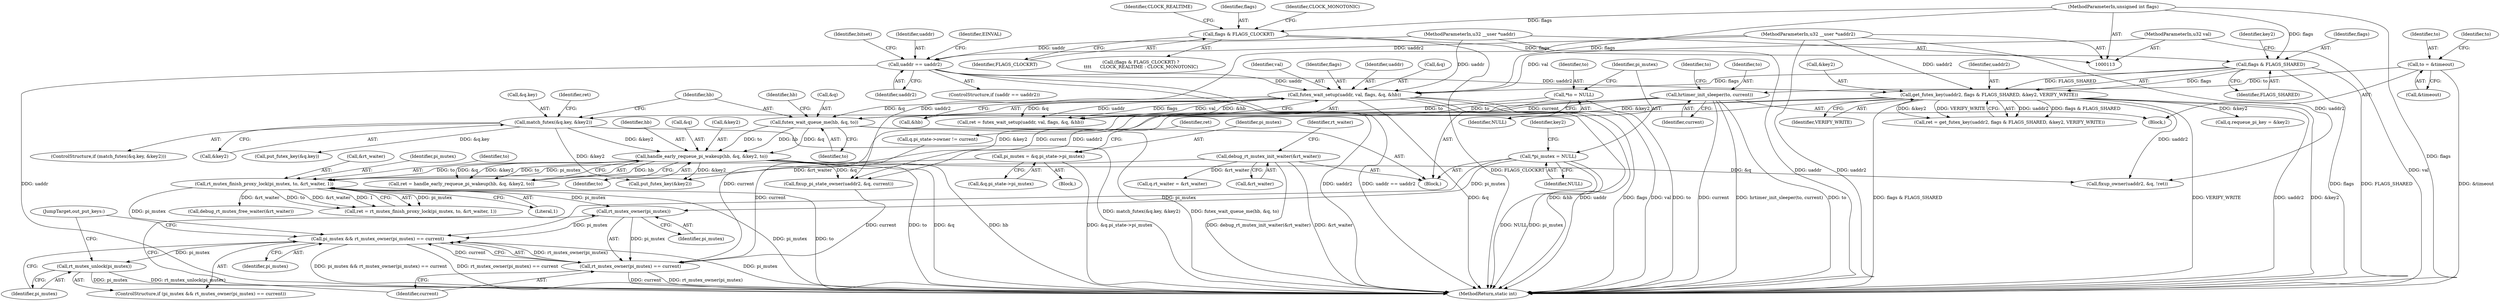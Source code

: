 digraph "0_linux_e9c243a5a6de0be8e584c604d353412584b592f8_0@API" {
"1000387" [label="(Call,rt_mutex_owner(pi_mutex))"];
"1000343" [label="(Call,rt_mutex_finish_proxy_lock(pi_mutex, to, &rt_waiter, 1))"];
"1000333" [label="(Call,pi_mutex = &q.pi_state->pi_mutex)"];
"1000277" [label="(Call,handle_early_requeue_pi_wakeup(hb, &q, &key2, to))"];
"1000265" [label="(Call,futex_wait_queue_me(hb, &q, to))"];
"1000240" [label="(Call,futex_wait_setup(uaddr, val, flags, &q, &hb))"];
"1000143" [label="(Call,uaddr == uaddr2)"];
"1000114" [label="(MethodParameterIn,u32 __user *uaddr)"];
"1000119" [label="(MethodParameterIn,u32 __user *uaddr2)"];
"1000116" [label="(MethodParameterIn,u32 val)"];
"1000209" [label="(Call,flags & FLAGS_SHARED)"];
"1000168" [label="(Call,flags & FLAGS_CLOCKRT)"];
"1000115" [label="(MethodParameterIn,unsigned int flags)"];
"1000174" [label="(Call,hrtimer_init_sleeper(to, current))"];
"1000158" [label="(Call,to = &timeout)"];
"1000123" [label="(Call,*to = NULL)"];
"1000252" [label="(Call,match_futex(&q.key, &key2))"];
"1000207" [label="(Call,get_futex_key(uaddr2, flags & FLAGS_SHARED, &key2, VERIFY_WRITE))"];
"1000187" [label="(Call,debug_rt_mutex_init_waiter(&rt_waiter))"];
"1000128" [label="(Call,*pi_mutex = NULL)"];
"1000384" [label="(Call,pi_mutex && rt_mutex_owner(pi_mutex) == current)"];
"1000390" [label="(Call,rt_mutex_unlock(pi_mutex))"];
"1000386" [label="(Call,rt_mutex_owner(pi_mutex) == current)"];
"1000242" [label="(Identifier,val)"];
"1000385" [label="(Identifier,pi_mutex)"];
"1000243" [label="(Identifier,flags)"];
"1000128" [label="(Call,*pi_mutex = NULL)"];
"1000349" [label="(Call,debug_rt_mutex_free_waiter(&rt_waiter))"];
"1000151" [label="(Identifier,bitset)"];
"1000257" [label="(Call,&key2)"];
"1000273" [label="(Identifier,hb)"];
"1000232" [label="(Call,q.requeue_pi_key = &key2)"];
"1000212" [label="(Call,&key2)"];
"1000386" [label="(Call,rt_mutex_owner(pi_mutex) == current)"];
"1000277" [label="(Call,handle_early_requeue_pi_wakeup(hb, &q, &key2, to))"];
"1000213" [label="(Identifier,key2)"];
"1000210" [label="(Identifier,flags)"];
"1000390" [label="(Call,rt_mutex_unlock(pi_mutex))"];
"1000346" [label="(Call,&rt_waiter)"];
"1000404" [label="(Call,put_futex_key(&q.key))"];
"1000211" [label="(Identifier,FLAGS_SHARED)"];
"1000124" [label="(Identifier,to)"];
"1000410" [label="(Call,put_futex_key(&key2))"];
"1000240" [label="(Call,futex_wait_setup(uaddr, val, flags, &q, &hb))"];
"1000344" [label="(Identifier,pi_mutex)"];
"1000265" [label="(Call,futex_wait_queue_me(hb, &q, to))"];
"1000275" [label="(Call,ret = handle_early_requeue_pi_wakeup(hb, &q, &key2, to))"];
"1000241" [label="(Identifier,uaddr)"];
"1000116" [label="(MethodParameterIn,u32 val)"];
"1000115" [label="(MethodParameterIn,unsigned int flags)"];
"1000176" [label="(Identifier,current)"];
"1000114" [label="(MethodParameterIn,u32 __user *uaddr)"];
"1000170" [label="(Identifier,FLAGS_CLOCKRT)"];
"1000145" [label="(Identifier,uaddr2)"];
"1000209" [label="(Call,flags & FLAGS_SHARED)"];
"1000123" [label="(Call,*to = NULL)"];
"1000144" [label="(Identifier,uaddr)"];
"1000334" [label="(Identifier,pi_mutex)"];
"1000335" [label="(Call,&q.pi_state->pi_mutex)"];
"1000252" [label="(Call,match_futex(&q.key, &key2))"];
"1000143" [label="(Call,uaddr == uaddr2)"];
"1000167" [label="(Call,(flags & FLAGS_CLOCKRT) ?\n\t\t\t\t      CLOCK_REALTIME : CLOCK_MONOTONIC)"];
"1000205" [label="(Call,ret = get_futex_key(uaddr2, flags & FLAGS_SHARED, &key2, VERIFY_WRITE))"];
"1000171" [label="(Identifier,CLOCK_REALTIME)"];
"1000251" [label="(ControlStructure,if (match_futex(&q.key, &key2)))"];
"1000120" [label="(Block,)"];
"1000142" [label="(ControlStructure,if (uaddr == uaddr2))"];
"1000119" [label="(MethodParameterIn,u32 __user *uaddr2)"];
"1000160" [label="(Call,&timeout)"];
"1000169" [label="(Identifier,flags)"];
"1000341" [label="(Call,ret = rt_mutex_finish_proxy_lock(pi_mutex, to, &rt_waiter, 1))"];
"1000168" [label="(Call,flags & FLAGS_CLOCKRT)"];
"1000244" [label="(Call,&q)"];
"1000383" [label="(ControlStructure,if (pi_mutex && rt_mutex_owner(pi_mutex) == current))"];
"1000226" [label="(Call,q.rt_waiter = &rt_waiter)"];
"1000343" [label="(Call,rt_mutex_finish_proxy_lock(pi_mutex, to, &rt_waiter, 1))"];
"1000348" [label="(Literal,1)"];
"1000279" [label="(Call,&q)"];
"1000387" [label="(Call,rt_mutex_owner(pi_mutex))"];
"1000175" [label="(Identifier,to)"];
"1000345" [label="(Identifier,to)"];
"1000281" [label="(Call,&key2)"];
"1000130" [label="(Identifier,NULL)"];
"1000157" [label="(Block,)"];
"1000303" [label="(Call,q.pi_state->owner != current)"];
"1000148" [label="(Identifier,EINVAL)"];
"1000269" [label="(Identifier,to)"];
"1000253" [label="(Call,&q.key)"];
"1000358" [label="(Call,fixup_owner(uaddr2, &q, !ret))"];
"1000283" [label="(Identifier,to)"];
"1000134" [label="(Identifier,key2)"];
"1000174" [label="(Call,hrtimer_init_sleeper(to, current))"];
"1000317" [label="(Call,fixup_pi_state_owner(uaddr2, &q, current))"];
"1000158" [label="(Call,to = &timeout)"];
"1000208" [label="(Identifier,uaddr2)"];
"1000403" [label="(JumpTarget,out_put_keys:)"];
"1000389" [label="(Identifier,current)"];
"1000384" [label="(Call,pi_mutex && rt_mutex_owner(pi_mutex) == current)"];
"1000342" [label="(Identifier,ret)"];
"1000327" [label="(Block,)"];
"1000278" [label="(Identifier,hb)"];
"1000388" [label="(Identifier,pi_mutex)"];
"1000188" [label="(Call,&rt_waiter)"];
"1000267" [label="(Call,&q)"];
"1000246" [label="(Call,&hb)"];
"1000180" [label="(Identifier,to)"];
"1000165" [label="(Identifier,to)"];
"1000214" [label="(Identifier,VERIFY_WRITE)"];
"1000391" [label="(Identifier,pi_mutex)"];
"1000129" [label="(Identifier,pi_mutex)"];
"1000266" [label="(Identifier,hb)"];
"1000207" [label="(Call,get_futex_key(uaddr2, flags & FLAGS_SHARED, &key2, VERIFY_WRITE))"];
"1000159" [label="(Identifier,to)"];
"1000187" [label="(Call,debug_rt_mutex_init_waiter(&rt_waiter))"];
"1000125" [label="(Identifier,NULL)"];
"1000429" [label="(MethodReturn,static int)"];
"1000238" [label="(Call,ret = futex_wait_setup(uaddr, val, flags, &q, &hb))"];
"1000261" [label="(Identifier,ret)"];
"1000333" [label="(Call,pi_mutex = &q.pi_state->pi_mutex)"];
"1000172" [label="(Identifier,CLOCK_MONOTONIC)"];
"1000193" [label="(Identifier,rt_waiter)"];
"1000387" -> "1000386"  [label="AST: "];
"1000387" -> "1000388"  [label="CFG: "];
"1000388" -> "1000387"  [label="AST: "];
"1000389" -> "1000387"  [label="CFG: "];
"1000387" -> "1000384"  [label="DDG: pi_mutex"];
"1000387" -> "1000386"  [label="DDG: pi_mutex"];
"1000343" -> "1000387"  [label="DDG: pi_mutex"];
"1000128" -> "1000387"  [label="DDG: pi_mutex"];
"1000343" -> "1000341"  [label="AST: "];
"1000343" -> "1000348"  [label="CFG: "];
"1000344" -> "1000343"  [label="AST: "];
"1000345" -> "1000343"  [label="AST: "];
"1000346" -> "1000343"  [label="AST: "];
"1000348" -> "1000343"  [label="AST: "];
"1000341" -> "1000343"  [label="CFG: "];
"1000343" -> "1000429"  [label="DDG: pi_mutex"];
"1000343" -> "1000429"  [label="DDG: to"];
"1000343" -> "1000341"  [label="DDG: pi_mutex"];
"1000343" -> "1000341"  [label="DDG: to"];
"1000343" -> "1000341"  [label="DDG: &rt_waiter"];
"1000343" -> "1000341"  [label="DDG: 1"];
"1000333" -> "1000343"  [label="DDG: pi_mutex"];
"1000277" -> "1000343"  [label="DDG: to"];
"1000187" -> "1000343"  [label="DDG: &rt_waiter"];
"1000343" -> "1000349"  [label="DDG: &rt_waiter"];
"1000343" -> "1000384"  [label="DDG: pi_mutex"];
"1000333" -> "1000327"  [label="AST: "];
"1000333" -> "1000335"  [label="CFG: "];
"1000334" -> "1000333"  [label="AST: "];
"1000335" -> "1000333"  [label="AST: "];
"1000342" -> "1000333"  [label="CFG: "];
"1000333" -> "1000429"  [label="DDG: &q.pi_state->pi_mutex"];
"1000277" -> "1000275"  [label="AST: "];
"1000277" -> "1000283"  [label="CFG: "];
"1000278" -> "1000277"  [label="AST: "];
"1000279" -> "1000277"  [label="AST: "];
"1000281" -> "1000277"  [label="AST: "];
"1000283" -> "1000277"  [label="AST: "];
"1000275" -> "1000277"  [label="CFG: "];
"1000277" -> "1000429"  [label="DDG: hb"];
"1000277" -> "1000429"  [label="DDG: to"];
"1000277" -> "1000429"  [label="DDG: &q"];
"1000277" -> "1000275"  [label="DDG: hb"];
"1000277" -> "1000275"  [label="DDG: &q"];
"1000277" -> "1000275"  [label="DDG: &key2"];
"1000277" -> "1000275"  [label="DDG: to"];
"1000265" -> "1000277"  [label="DDG: hb"];
"1000265" -> "1000277"  [label="DDG: &q"];
"1000265" -> "1000277"  [label="DDG: to"];
"1000252" -> "1000277"  [label="DDG: &key2"];
"1000277" -> "1000317"  [label="DDG: &q"];
"1000277" -> "1000358"  [label="DDG: &q"];
"1000277" -> "1000410"  [label="DDG: &key2"];
"1000265" -> "1000120"  [label="AST: "];
"1000265" -> "1000269"  [label="CFG: "];
"1000266" -> "1000265"  [label="AST: "];
"1000267" -> "1000265"  [label="AST: "];
"1000269" -> "1000265"  [label="AST: "];
"1000273" -> "1000265"  [label="CFG: "];
"1000265" -> "1000429"  [label="DDG: futex_wait_queue_me(hb, &q, to)"];
"1000240" -> "1000265"  [label="DDG: &q"];
"1000174" -> "1000265"  [label="DDG: to"];
"1000123" -> "1000265"  [label="DDG: to"];
"1000240" -> "1000238"  [label="AST: "];
"1000240" -> "1000246"  [label="CFG: "];
"1000241" -> "1000240"  [label="AST: "];
"1000242" -> "1000240"  [label="AST: "];
"1000243" -> "1000240"  [label="AST: "];
"1000244" -> "1000240"  [label="AST: "];
"1000246" -> "1000240"  [label="AST: "];
"1000238" -> "1000240"  [label="CFG: "];
"1000240" -> "1000429"  [label="DDG: val"];
"1000240" -> "1000429"  [label="DDG: &q"];
"1000240" -> "1000429"  [label="DDG: &hb"];
"1000240" -> "1000429"  [label="DDG: uaddr"];
"1000240" -> "1000429"  [label="DDG: flags"];
"1000240" -> "1000238"  [label="DDG: &q"];
"1000240" -> "1000238"  [label="DDG: uaddr"];
"1000240" -> "1000238"  [label="DDG: flags"];
"1000240" -> "1000238"  [label="DDG: val"];
"1000240" -> "1000238"  [label="DDG: &hb"];
"1000143" -> "1000240"  [label="DDG: uaddr"];
"1000114" -> "1000240"  [label="DDG: uaddr"];
"1000116" -> "1000240"  [label="DDG: val"];
"1000209" -> "1000240"  [label="DDG: flags"];
"1000115" -> "1000240"  [label="DDG: flags"];
"1000143" -> "1000142"  [label="AST: "];
"1000143" -> "1000145"  [label="CFG: "];
"1000144" -> "1000143"  [label="AST: "];
"1000145" -> "1000143"  [label="AST: "];
"1000148" -> "1000143"  [label="CFG: "];
"1000151" -> "1000143"  [label="CFG: "];
"1000143" -> "1000429"  [label="DDG: uaddr"];
"1000143" -> "1000429"  [label="DDG: uaddr2"];
"1000143" -> "1000429"  [label="DDG: uaddr == uaddr2"];
"1000114" -> "1000143"  [label="DDG: uaddr"];
"1000119" -> "1000143"  [label="DDG: uaddr2"];
"1000143" -> "1000207"  [label="DDG: uaddr2"];
"1000114" -> "1000113"  [label="AST: "];
"1000114" -> "1000429"  [label="DDG: uaddr"];
"1000119" -> "1000113"  [label="AST: "];
"1000119" -> "1000429"  [label="DDG: uaddr2"];
"1000119" -> "1000207"  [label="DDG: uaddr2"];
"1000119" -> "1000317"  [label="DDG: uaddr2"];
"1000119" -> "1000358"  [label="DDG: uaddr2"];
"1000116" -> "1000113"  [label="AST: "];
"1000116" -> "1000429"  [label="DDG: val"];
"1000209" -> "1000207"  [label="AST: "];
"1000209" -> "1000211"  [label="CFG: "];
"1000210" -> "1000209"  [label="AST: "];
"1000211" -> "1000209"  [label="AST: "];
"1000213" -> "1000209"  [label="CFG: "];
"1000209" -> "1000429"  [label="DDG: flags"];
"1000209" -> "1000429"  [label="DDG: FLAGS_SHARED"];
"1000209" -> "1000207"  [label="DDG: flags"];
"1000209" -> "1000207"  [label="DDG: FLAGS_SHARED"];
"1000168" -> "1000209"  [label="DDG: flags"];
"1000115" -> "1000209"  [label="DDG: flags"];
"1000168" -> "1000167"  [label="AST: "];
"1000168" -> "1000170"  [label="CFG: "];
"1000169" -> "1000168"  [label="AST: "];
"1000170" -> "1000168"  [label="AST: "];
"1000171" -> "1000168"  [label="CFG: "];
"1000172" -> "1000168"  [label="CFG: "];
"1000168" -> "1000429"  [label="DDG: FLAGS_CLOCKRT"];
"1000115" -> "1000168"  [label="DDG: flags"];
"1000115" -> "1000113"  [label="AST: "];
"1000115" -> "1000429"  [label="DDG: flags"];
"1000174" -> "1000157"  [label="AST: "];
"1000174" -> "1000176"  [label="CFG: "];
"1000175" -> "1000174"  [label="AST: "];
"1000176" -> "1000174"  [label="AST: "];
"1000180" -> "1000174"  [label="CFG: "];
"1000174" -> "1000429"  [label="DDG: current"];
"1000174" -> "1000429"  [label="DDG: hrtimer_init_sleeper(to, current)"];
"1000174" -> "1000429"  [label="DDG: to"];
"1000158" -> "1000174"  [label="DDG: to"];
"1000174" -> "1000303"  [label="DDG: current"];
"1000174" -> "1000317"  [label="DDG: current"];
"1000174" -> "1000386"  [label="DDG: current"];
"1000158" -> "1000157"  [label="AST: "];
"1000158" -> "1000160"  [label="CFG: "];
"1000159" -> "1000158"  [label="AST: "];
"1000160" -> "1000158"  [label="AST: "];
"1000165" -> "1000158"  [label="CFG: "];
"1000158" -> "1000429"  [label="DDG: &timeout"];
"1000123" -> "1000120"  [label="AST: "];
"1000123" -> "1000125"  [label="CFG: "];
"1000124" -> "1000123"  [label="AST: "];
"1000125" -> "1000123"  [label="AST: "];
"1000129" -> "1000123"  [label="CFG: "];
"1000123" -> "1000429"  [label="DDG: to"];
"1000252" -> "1000251"  [label="AST: "];
"1000252" -> "1000257"  [label="CFG: "];
"1000253" -> "1000252"  [label="AST: "];
"1000257" -> "1000252"  [label="AST: "];
"1000261" -> "1000252"  [label="CFG: "];
"1000266" -> "1000252"  [label="CFG: "];
"1000252" -> "1000429"  [label="DDG: match_futex(&q.key, &key2)"];
"1000207" -> "1000252"  [label="DDG: &key2"];
"1000252" -> "1000404"  [label="DDG: &q.key"];
"1000252" -> "1000410"  [label="DDG: &key2"];
"1000207" -> "1000205"  [label="AST: "];
"1000207" -> "1000214"  [label="CFG: "];
"1000208" -> "1000207"  [label="AST: "];
"1000212" -> "1000207"  [label="AST: "];
"1000214" -> "1000207"  [label="AST: "];
"1000205" -> "1000207"  [label="CFG: "];
"1000207" -> "1000429"  [label="DDG: flags & FLAGS_SHARED"];
"1000207" -> "1000429"  [label="DDG: VERIFY_WRITE"];
"1000207" -> "1000429"  [label="DDG: uaddr2"];
"1000207" -> "1000429"  [label="DDG: &key2"];
"1000207" -> "1000205"  [label="DDG: uaddr2"];
"1000207" -> "1000205"  [label="DDG: flags & FLAGS_SHARED"];
"1000207" -> "1000205"  [label="DDG: &key2"];
"1000207" -> "1000205"  [label="DDG: VERIFY_WRITE"];
"1000207" -> "1000232"  [label="DDG: &key2"];
"1000207" -> "1000317"  [label="DDG: uaddr2"];
"1000207" -> "1000358"  [label="DDG: uaddr2"];
"1000207" -> "1000410"  [label="DDG: &key2"];
"1000187" -> "1000120"  [label="AST: "];
"1000187" -> "1000188"  [label="CFG: "];
"1000188" -> "1000187"  [label="AST: "];
"1000193" -> "1000187"  [label="CFG: "];
"1000187" -> "1000429"  [label="DDG: &rt_waiter"];
"1000187" -> "1000429"  [label="DDG: debug_rt_mutex_init_waiter(&rt_waiter)"];
"1000187" -> "1000226"  [label="DDG: &rt_waiter"];
"1000128" -> "1000120"  [label="AST: "];
"1000128" -> "1000130"  [label="CFG: "];
"1000129" -> "1000128"  [label="AST: "];
"1000130" -> "1000128"  [label="AST: "];
"1000134" -> "1000128"  [label="CFG: "];
"1000128" -> "1000429"  [label="DDG: NULL"];
"1000128" -> "1000429"  [label="DDG: pi_mutex"];
"1000128" -> "1000384"  [label="DDG: pi_mutex"];
"1000384" -> "1000383"  [label="AST: "];
"1000384" -> "1000385"  [label="CFG: "];
"1000384" -> "1000386"  [label="CFG: "];
"1000385" -> "1000384"  [label="AST: "];
"1000386" -> "1000384"  [label="AST: "];
"1000391" -> "1000384"  [label="CFG: "];
"1000403" -> "1000384"  [label="CFG: "];
"1000384" -> "1000429"  [label="DDG: pi_mutex && rt_mutex_owner(pi_mutex) == current"];
"1000384" -> "1000429"  [label="DDG: rt_mutex_owner(pi_mutex) == current"];
"1000384" -> "1000429"  [label="DDG: pi_mutex"];
"1000386" -> "1000384"  [label="DDG: rt_mutex_owner(pi_mutex)"];
"1000386" -> "1000384"  [label="DDG: current"];
"1000384" -> "1000390"  [label="DDG: pi_mutex"];
"1000390" -> "1000383"  [label="AST: "];
"1000390" -> "1000391"  [label="CFG: "];
"1000391" -> "1000390"  [label="AST: "];
"1000403" -> "1000390"  [label="CFG: "];
"1000390" -> "1000429"  [label="DDG: rt_mutex_unlock(pi_mutex)"];
"1000390" -> "1000429"  [label="DDG: pi_mutex"];
"1000386" -> "1000389"  [label="CFG: "];
"1000389" -> "1000386"  [label="AST: "];
"1000386" -> "1000429"  [label="DDG: current"];
"1000386" -> "1000429"  [label="DDG: rt_mutex_owner(pi_mutex)"];
"1000303" -> "1000386"  [label="DDG: current"];
"1000317" -> "1000386"  [label="DDG: current"];
}
